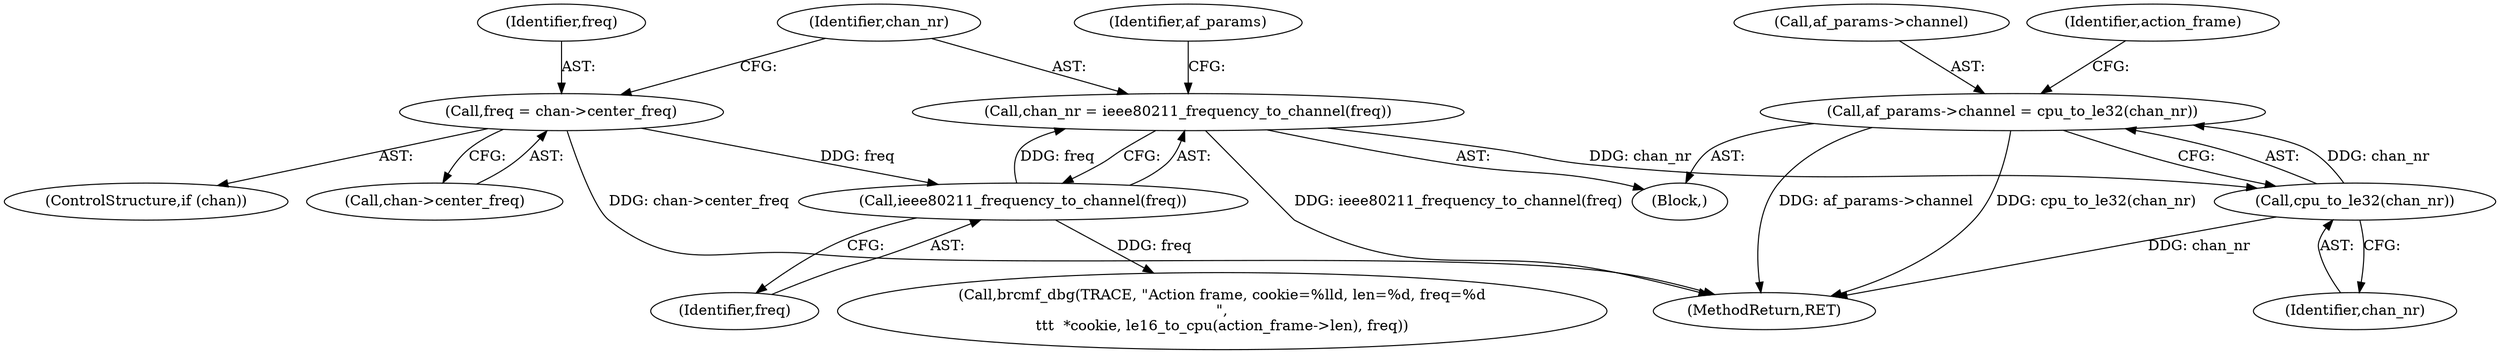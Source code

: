 digraph "0_linux_8f44c9a41386729fea410e688959ddaa9d51be7c@pointer" {
"1000346" [label="(Call,af_params->channel = cpu_to_le32(chan_nr))"];
"1000350" [label="(Call,cpu_to_le32(chan_nr))"];
"1000342" [label="(Call,chan_nr = ieee80211_frequency_to_channel(freq))"];
"1000344" [label="(Call,ieee80211_frequency_to_channel(freq))"];
"1000329" [label="(Call,freq = chan->center_freq)"];
"1000345" [label="(Identifier,freq)"];
"1000343" [label="(Identifier,chan_nr)"];
"1000244" [label="(Block,)"];
"1000342" [label="(Call,chan_nr = ieee80211_frequency_to_channel(freq))"];
"1000348" [label="(Identifier,af_params)"];
"1000350" [label="(Call,cpu_to_le32(chan_nr))"];
"1000346" [label="(Call,af_params->channel = cpu_to_le32(chan_nr))"];
"1000364" [label="(Call,brcmf_dbg(TRACE, \"Action frame, cookie=%lld, len=%d, freq=%d\n\",\n\t\t\t  *cookie, le16_to_cpu(action_frame->len), freq))"];
"1000327" [label="(ControlStructure,if (chan))"];
"1000347" [label="(Call,af_params->channel)"];
"1000330" [label="(Identifier,freq)"];
"1000351" [label="(Identifier,chan_nr)"];
"1000329" [label="(Call,freq = chan->center_freq)"];
"1000354" [label="(Identifier,action_frame)"];
"1000408" [label="(MethodReturn,RET)"];
"1000331" [label="(Call,chan->center_freq)"];
"1000344" [label="(Call,ieee80211_frequency_to_channel(freq))"];
"1000346" -> "1000244"  [label="AST: "];
"1000346" -> "1000350"  [label="CFG: "];
"1000347" -> "1000346"  [label="AST: "];
"1000350" -> "1000346"  [label="AST: "];
"1000354" -> "1000346"  [label="CFG: "];
"1000346" -> "1000408"  [label="DDG: af_params->channel"];
"1000346" -> "1000408"  [label="DDG: cpu_to_le32(chan_nr)"];
"1000350" -> "1000346"  [label="DDG: chan_nr"];
"1000350" -> "1000351"  [label="CFG: "];
"1000351" -> "1000350"  [label="AST: "];
"1000350" -> "1000408"  [label="DDG: chan_nr"];
"1000342" -> "1000350"  [label="DDG: chan_nr"];
"1000342" -> "1000244"  [label="AST: "];
"1000342" -> "1000344"  [label="CFG: "];
"1000343" -> "1000342"  [label="AST: "];
"1000344" -> "1000342"  [label="AST: "];
"1000348" -> "1000342"  [label="CFG: "];
"1000342" -> "1000408"  [label="DDG: ieee80211_frequency_to_channel(freq)"];
"1000344" -> "1000342"  [label="DDG: freq"];
"1000344" -> "1000345"  [label="CFG: "];
"1000345" -> "1000344"  [label="AST: "];
"1000329" -> "1000344"  [label="DDG: freq"];
"1000344" -> "1000364"  [label="DDG: freq"];
"1000329" -> "1000327"  [label="AST: "];
"1000329" -> "1000331"  [label="CFG: "];
"1000330" -> "1000329"  [label="AST: "];
"1000331" -> "1000329"  [label="AST: "];
"1000343" -> "1000329"  [label="CFG: "];
"1000329" -> "1000408"  [label="DDG: chan->center_freq"];
}
